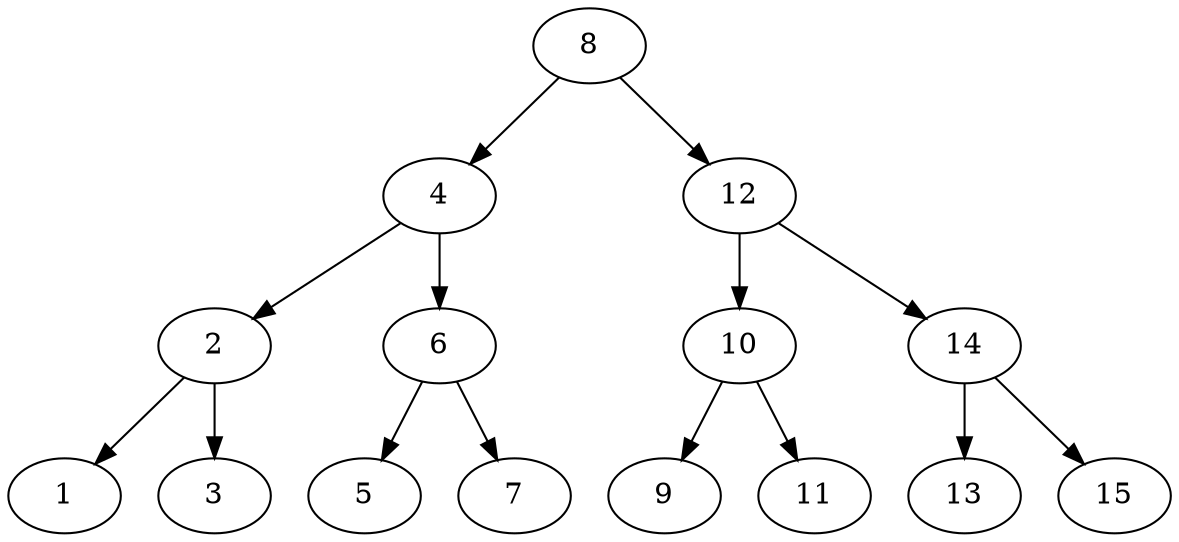 digraph G{
	8;
	8 -> 4;
	4 -> 2;
	2 -> 1;
	2 -> 3;
	4 -> 6;
	6 -> 5;
	6 -> 7;
	8 -> 12;
	12 -> 10;
	10 -> 9;
	10 -> 11;
	12 -> 14;
	14 -> 13;
	14 -> 15;
}
